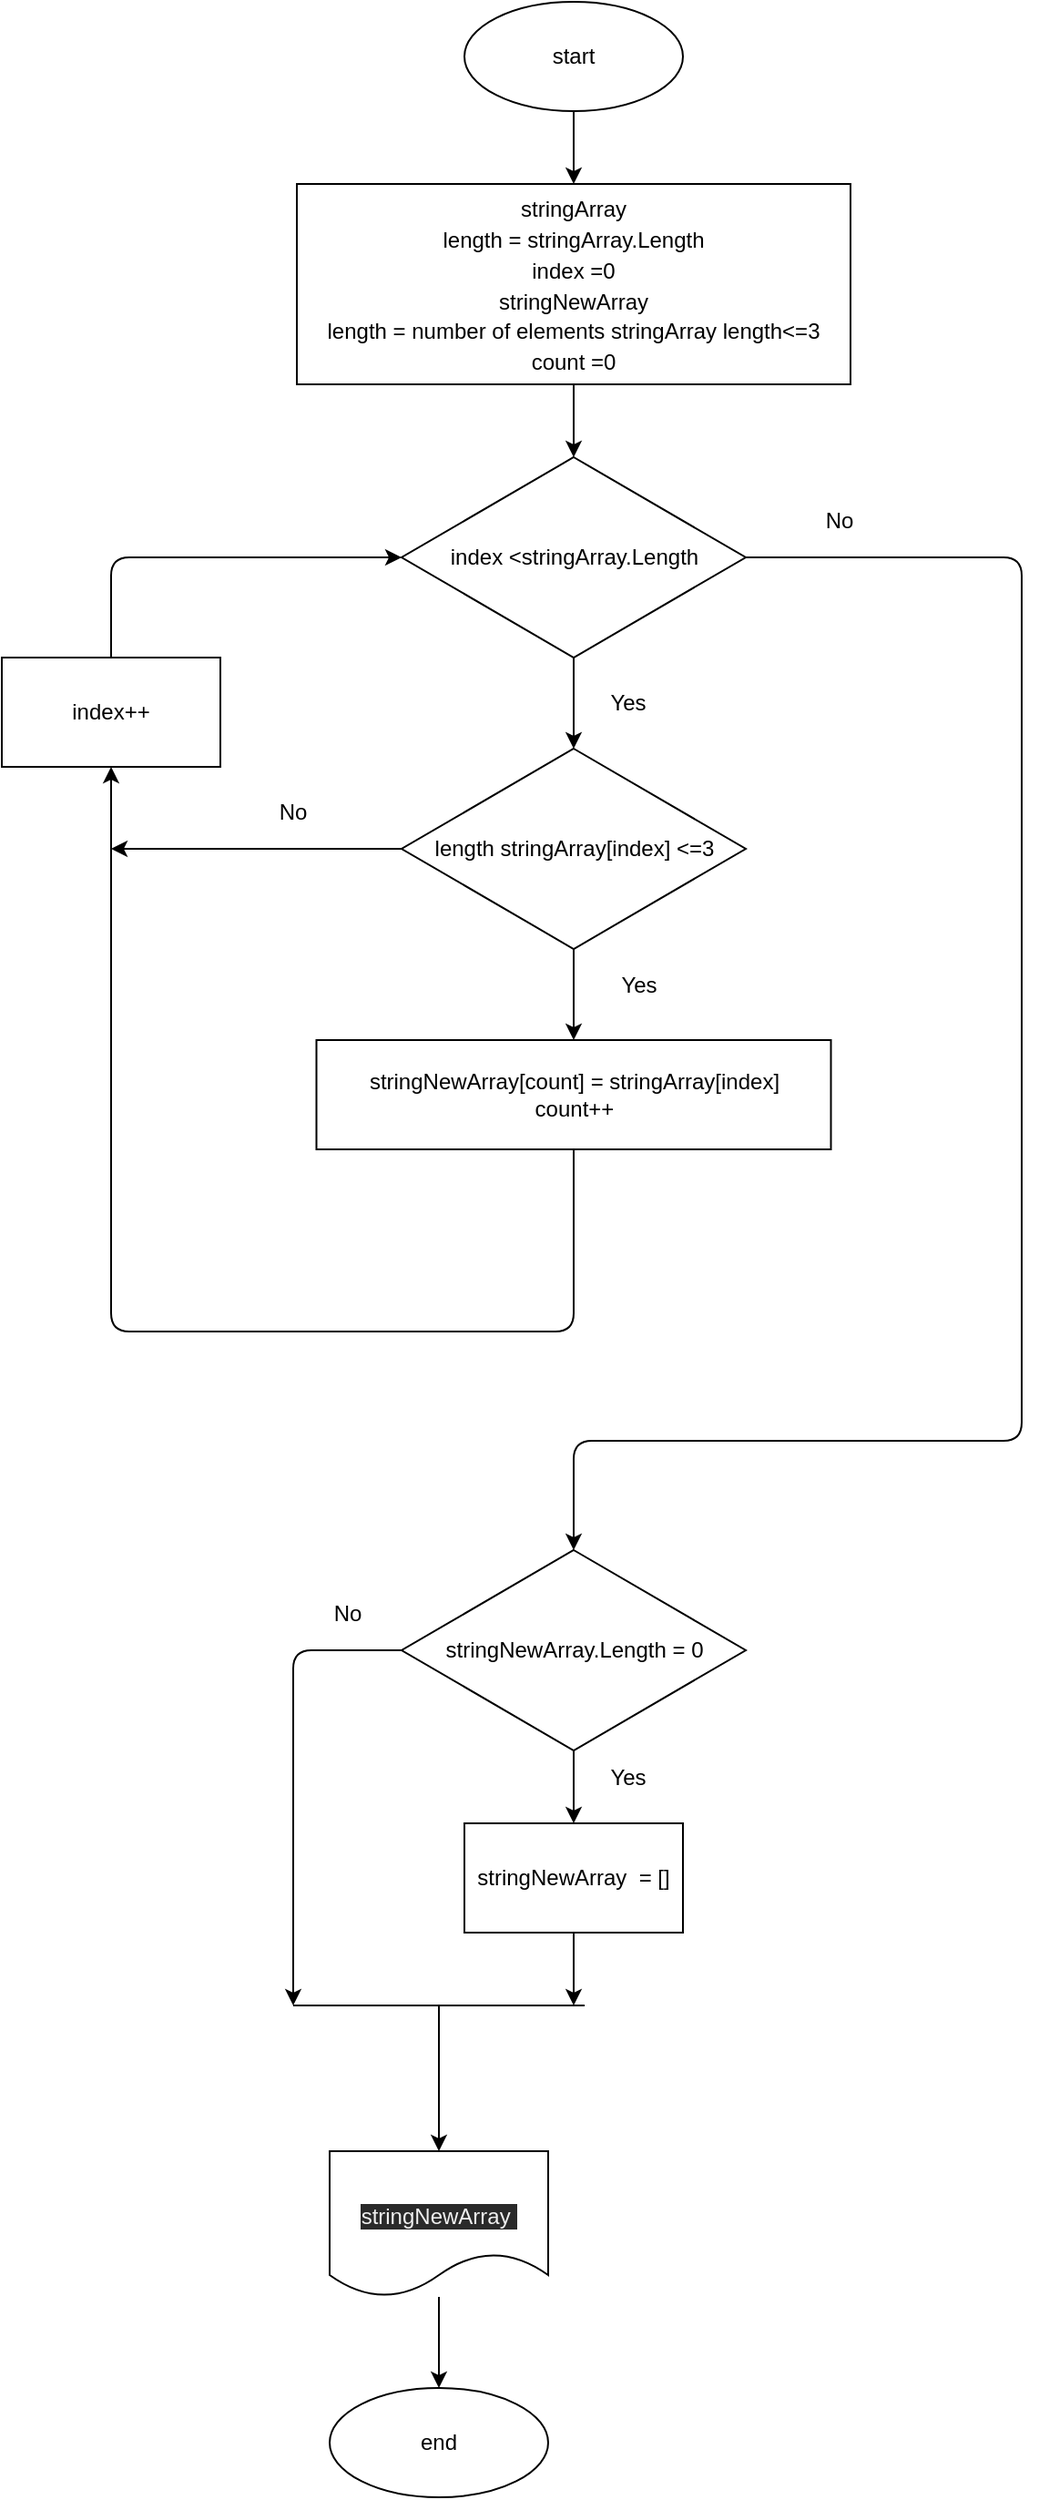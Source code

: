 <mxfile>
    <diagram id="GSoV_Abtqm4R4nJ6bC4i" name="Page-1">
        <mxGraphModel dx="990" dy="575" grid="1" gridSize="10" guides="1" tooltips="1" connect="1" arrows="1" fold="1" page="1" pageScale="1" pageWidth="827" pageHeight="1169" math="0" shadow="0">
            <root>
                <mxCell id="0"/>
                <mxCell id="1" parent="0"/>
                <mxCell id="14" style="edgeStyle=none;html=1;exitX=0.5;exitY=1;exitDx=0;exitDy=0;entryX=0.5;entryY=0;entryDx=0;entryDy=0;fontSize=12;" edge="1" parent="1" source="2" target="3">
                    <mxGeometry relative="1" as="geometry"/>
                </mxCell>
                <mxCell id="2" value="&lt;font style=&quot;font-size: 12px&quot;&gt;start&lt;/font&gt;" style="ellipse;whiteSpace=wrap;html=1;" vertex="1" parent="1">
                    <mxGeometry x="354" y="30" width="120" height="60" as="geometry"/>
                </mxCell>
                <mxCell id="15" style="edgeStyle=none;html=1;exitX=0.5;exitY=1;exitDx=0;exitDy=0;entryX=0.5;entryY=0;entryDx=0;entryDy=0;fontSize=12;" edge="1" parent="1" source="3" target="4">
                    <mxGeometry relative="1" as="geometry"/>
                </mxCell>
                <mxCell id="3" value="&lt;font style=&quot;font-size: 12px&quot;&gt;stringArray&lt;br&gt;length = stringArray.Length&lt;br&gt;index =0&lt;br&gt;stringNewArray&lt;br&gt;length = number of elements stringArray length&amp;lt;=3&lt;br&gt;count =0&lt;br&gt;&lt;/font&gt;" style="rounded=0;whiteSpace=wrap;html=1;fontSize=14;" vertex="1" parent="1">
                    <mxGeometry x="262" y="130" width="304" height="110" as="geometry"/>
                </mxCell>
                <mxCell id="16" style="edgeStyle=none;html=1;exitX=0.5;exitY=1;exitDx=0;exitDy=0;entryX=0.5;entryY=0;entryDx=0;entryDy=0;fontSize=12;" edge="1" parent="1" source="4" target="6">
                    <mxGeometry relative="1" as="geometry"/>
                </mxCell>
                <mxCell id="22" style="edgeStyle=none;html=1;exitX=1;exitY=0.5;exitDx=0;exitDy=0;fontSize=12;entryX=0.5;entryY=0;entryDx=0;entryDy=0;" edge="1" parent="1" source="4" target="25">
                    <mxGeometry relative="1" as="geometry">
                        <mxPoint x="560" y="870" as="targetPoint"/>
                        <Array as="points">
                            <mxPoint x="660" y="335"/>
                            <mxPoint x="660" y="820"/>
                            <mxPoint x="414" y="820"/>
                        </Array>
                    </mxGeometry>
                </mxCell>
                <mxCell id="4" value="index &amp;lt;stringArray.Length" style="rhombus;whiteSpace=wrap;html=1;fontSize=12;" vertex="1" parent="1">
                    <mxGeometry x="319.5" y="280" width="189" height="110" as="geometry"/>
                </mxCell>
                <mxCell id="17" style="edgeStyle=none;html=1;exitX=0.5;exitY=1;exitDx=0;exitDy=0;fontSize=12;" edge="1" parent="1" source="6" target="7">
                    <mxGeometry relative="1" as="geometry"/>
                </mxCell>
                <mxCell id="18" style="edgeStyle=none;html=1;exitX=0;exitY=0.5;exitDx=0;exitDy=0;fontSize=12;" edge="1" parent="1" source="6">
                    <mxGeometry relative="1" as="geometry">
                        <mxPoint x="160" y="495" as="targetPoint"/>
                        <Array as="points">
                            <mxPoint x="160" y="495"/>
                        </Array>
                    </mxGeometry>
                </mxCell>
                <mxCell id="6" value="length stringArray[index] &amp;lt;=3" style="rhombus;whiteSpace=wrap;html=1;fontSize=12;" vertex="1" parent="1">
                    <mxGeometry x="319.5" y="440" width="189" height="110" as="geometry"/>
                </mxCell>
                <mxCell id="19" style="edgeStyle=none;html=1;exitX=0.5;exitY=1;exitDx=0;exitDy=0;entryX=0.5;entryY=1;entryDx=0;entryDy=0;fontSize=12;" edge="1" parent="1" source="7" target="13">
                    <mxGeometry relative="1" as="geometry">
                        <Array as="points">
                            <mxPoint x="414" y="760"/>
                            <mxPoint x="160" y="760"/>
                        </Array>
                    </mxGeometry>
                </mxCell>
                <mxCell id="7" value="stringNewArray&lt;span&gt;[count] =&amp;nbsp;&lt;/span&gt;stringArray[index]&lt;br&gt;count++" style="rounded=0;whiteSpace=wrap;html=1;fontSize=12;" vertex="1" parent="1">
                    <mxGeometry x="272.75" y="600" width="282.5" height="60" as="geometry"/>
                </mxCell>
                <mxCell id="20" style="edgeStyle=none;html=1;exitX=0.5;exitY=0;exitDx=0;exitDy=0;entryX=0;entryY=0.5;entryDx=0;entryDy=0;fontSize=12;" edge="1" parent="1" source="13" target="4">
                    <mxGeometry relative="1" as="geometry">
                        <Array as="points">
                            <mxPoint x="160" y="335"/>
                        </Array>
                    </mxGeometry>
                </mxCell>
                <mxCell id="13" value="index++" style="rounded=0;whiteSpace=wrap;html=1;fontSize=12;" vertex="1" parent="1">
                    <mxGeometry x="100" y="390" width="120" height="60" as="geometry"/>
                </mxCell>
                <mxCell id="24" style="edgeStyle=none;html=1;entryX=0.5;entryY=0;entryDx=0;entryDy=0;fontSize=12;" edge="1" parent="1" source="21" target="23">
                    <mxGeometry relative="1" as="geometry"/>
                </mxCell>
                <mxCell id="21" value="&lt;br&gt;&lt;span style=&quot;color: rgb(240 , 240 , 240) ; font-family: &amp;#34;helvetica&amp;#34; ; font-size: 12px ; font-style: normal ; font-weight: 400 ; letter-spacing: normal ; text-align: center ; text-indent: 0px ; text-transform: none ; word-spacing: 0px ; background-color: rgb(42 , 42 , 42) ; display: inline ; float: none&quot;&gt;stringNewArray&amp;nbsp;&lt;/span&gt;" style="shape=document;whiteSpace=wrap;html=1;boundedLbl=1;fontSize=12;" vertex="1" parent="1">
                    <mxGeometry x="280" y="1210" width="120" height="80" as="geometry"/>
                </mxCell>
                <mxCell id="23" value="&lt;font style=&quot;font-size: 12px&quot;&gt;end&lt;/font&gt;" style="ellipse;whiteSpace=wrap;html=1;" vertex="1" parent="1">
                    <mxGeometry x="280" y="1340" width="120" height="60" as="geometry"/>
                </mxCell>
                <mxCell id="29" style="edgeStyle=none;html=1;exitX=0.5;exitY=1;exitDx=0;exitDy=0;entryX=0.5;entryY=0;entryDx=0;entryDy=0;fontSize=12;" edge="1" parent="1" source="25" target="26">
                    <mxGeometry relative="1" as="geometry"/>
                </mxCell>
                <mxCell id="30" style="edgeStyle=none;html=1;exitX=0;exitY=0.5;exitDx=0;exitDy=0;fontSize=12;" edge="1" parent="1" source="25">
                    <mxGeometry relative="1" as="geometry">
                        <mxPoint x="260" y="1130" as="targetPoint"/>
                        <Array as="points">
                            <mxPoint x="260" y="935"/>
                        </Array>
                    </mxGeometry>
                </mxCell>
                <mxCell id="25" value="stringNewArray.Length = 0" style="rhombus;whiteSpace=wrap;html=1;fontSize=12;" vertex="1" parent="1">
                    <mxGeometry x="319.5" y="880" width="189" height="110" as="geometry"/>
                </mxCell>
                <mxCell id="28" style="edgeStyle=none;html=1;exitX=0.5;exitY=1;exitDx=0;exitDy=0;fontSize=12;" edge="1" parent="1" source="26">
                    <mxGeometry relative="1" as="geometry">
                        <mxPoint x="414" y="1130" as="targetPoint"/>
                    </mxGeometry>
                </mxCell>
                <mxCell id="26" value="&lt;span style=&quot;font-family: &amp;#34;helvetica&amp;#34;&quot;&gt;stringNewArray&amp;nbsp; = []&lt;/span&gt;" style="rounded=0;whiteSpace=wrap;html=1;fontSize=12;" vertex="1" parent="1">
                    <mxGeometry x="354" y="1030" width="120" height="60" as="geometry"/>
                </mxCell>
                <mxCell id="27" value="" style="endArrow=none;html=1;fontSize=12;" edge="1" parent="1">
                    <mxGeometry width="50" height="50" relative="1" as="geometry">
                        <mxPoint x="420" y="1130" as="sourcePoint"/>
                        <mxPoint x="260" y="1130" as="targetPoint"/>
                    </mxGeometry>
                </mxCell>
                <mxCell id="31" value="" style="endArrow=classic;html=1;fontSize=12;entryX=0.5;entryY=0;entryDx=0;entryDy=0;" edge="1" parent="1" target="21">
                    <mxGeometry width="50" height="50" relative="1" as="geometry">
                        <mxPoint x="340" y="1130" as="sourcePoint"/>
                        <mxPoint x="550" y="1130" as="targetPoint"/>
                    </mxGeometry>
                </mxCell>
                <mxCell id="32" value="Yes" style="text;html=1;strokeColor=none;fillColor=none;align=center;verticalAlign=middle;whiteSpace=wrap;rounded=0;fontSize=12;" vertex="1" parent="1">
                    <mxGeometry x="414" y="400" width="60" height="30" as="geometry"/>
                </mxCell>
                <mxCell id="33" value="Yes" style="text;html=1;strokeColor=none;fillColor=none;align=center;verticalAlign=middle;whiteSpace=wrap;rounded=0;fontSize=12;" vertex="1" parent="1">
                    <mxGeometry x="420" y="555" width="60" height="30" as="geometry"/>
                </mxCell>
                <mxCell id="34" value="Yes" style="text;html=1;strokeColor=none;fillColor=none;align=center;verticalAlign=middle;whiteSpace=wrap;rounded=0;fontSize=12;" vertex="1" parent="1">
                    <mxGeometry x="414" y="990" width="60" height="30" as="geometry"/>
                </mxCell>
                <mxCell id="35" value="No" style="text;html=1;strokeColor=none;fillColor=none;align=center;verticalAlign=middle;whiteSpace=wrap;rounded=0;fontSize=12;" vertex="1" parent="1">
                    <mxGeometry x="530" y="300" width="60" height="30" as="geometry"/>
                </mxCell>
                <mxCell id="36" value="No" style="text;html=1;strokeColor=none;fillColor=none;align=center;verticalAlign=middle;whiteSpace=wrap;rounded=0;fontSize=12;" vertex="1" parent="1">
                    <mxGeometry x="230" y="460" width="60" height="30" as="geometry"/>
                </mxCell>
                <mxCell id="37" value="No" style="text;html=1;strokeColor=none;fillColor=none;align=center;verticalAlign=middle;whiteSpace=wrap;rounded=0;fontSize=12;" vertex="1" parent="1">
                    <mxGeometry x="259.5" y="900" width="60" height="30" as="geometry"/>
                </mxCell>
            </root>
        </mxGraphModel>
    </diagram>
</mxfile>
